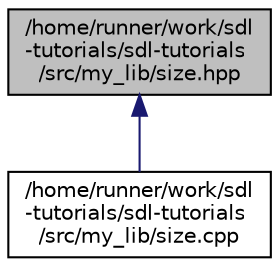 digraph "/home/runner/work/sdl-tutorials/sdl-tutorials/src/my_lib/size.hpp"
{
 // LATEX_PDF_SIZE
  edge [fontname="Helvetica",fontsize="10",labelfontname="Helvetica",labelfontsize="10"];
  node [fontname="Helvetica",fontsize="10",shape=record];
  Node1 [label="/home/runner/work/sdl\l-tutorials/sdl-tutorials\l/src/my_lib/size.hpp",height=0.2,width=0.4,color="black", fillcolor="grey75", style="filled", fontcolor="black",tooltip=" "];
  Node1 -> Node2 [dir="back",color="midnightblue",fontsize="10",style="solid",fontname="Helvetica"];
  Node2 [label="/home/runner/work/sdl\l-tutorials/sdl-tutorials\l/src/my_lib/size.cpp",height=0.2,width=0.4,color="black", fillcolor="white", style="filled",URL="$size_8cpp.html",tooltip=" "];
}

